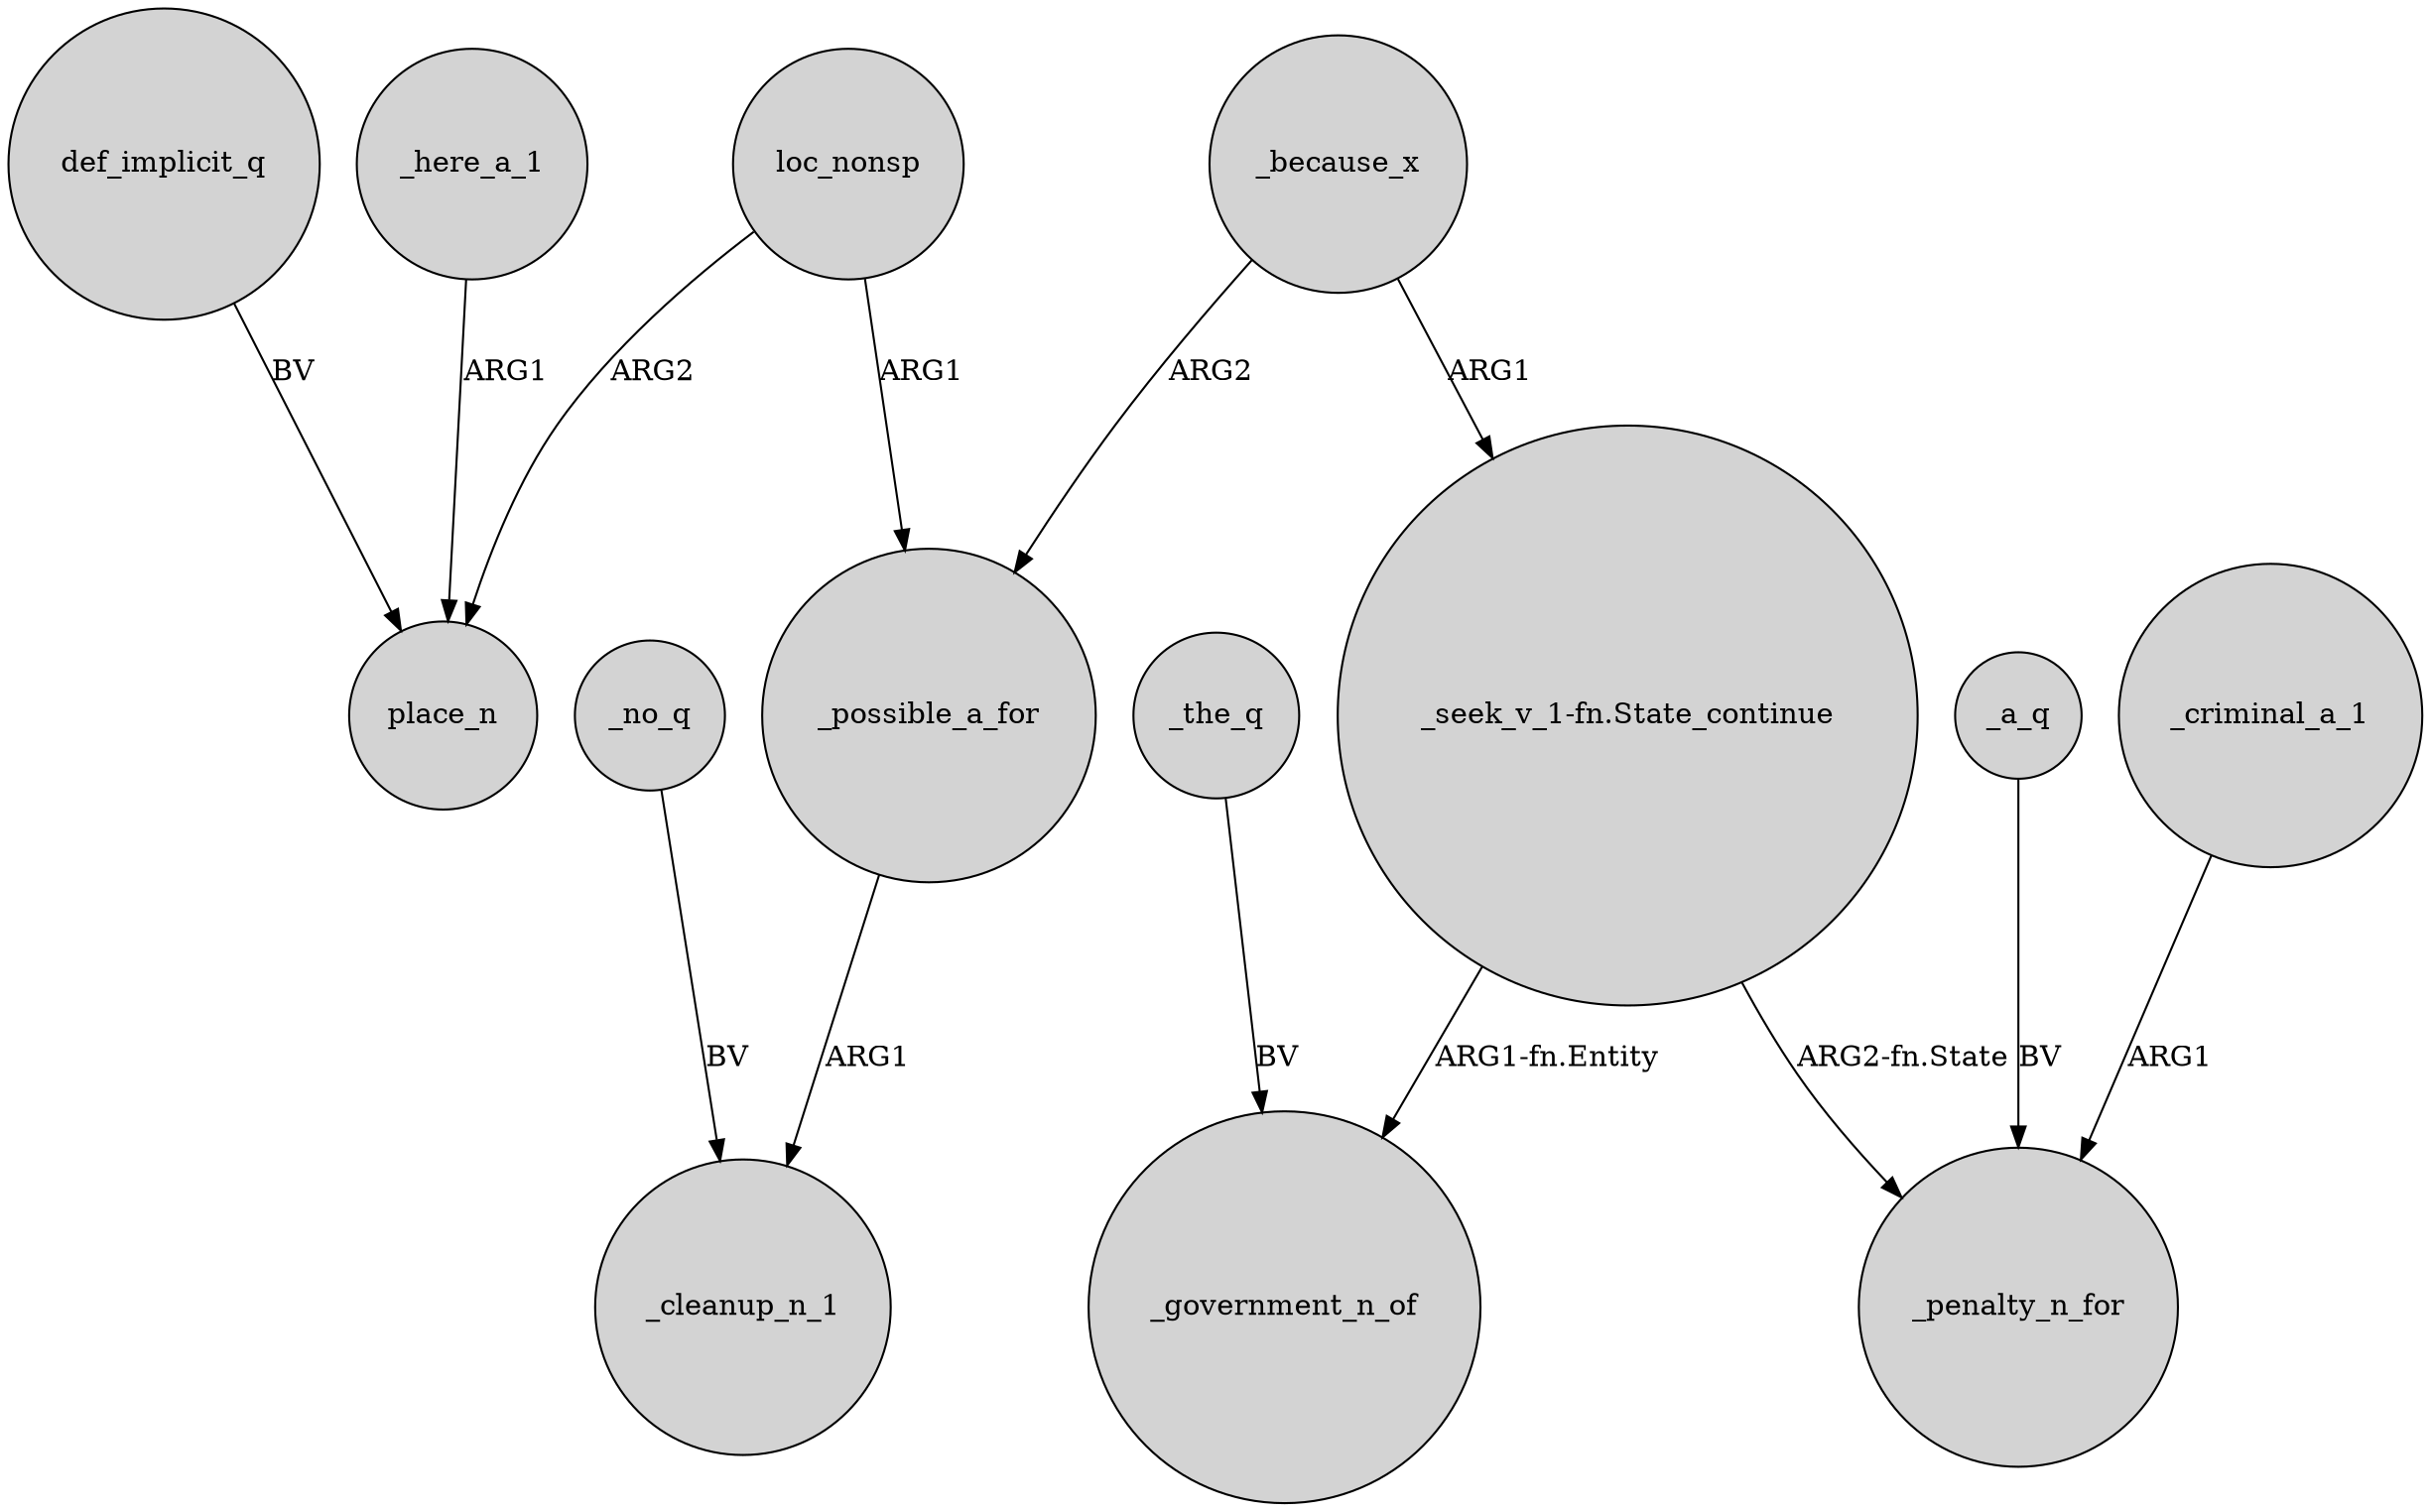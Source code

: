 digraph {
	node [shape=circle style=filled]
	loc_nonsp -> place_n [label=ARG2]
	_a_q -> _penalty_n_for [label=BV]
	_criminal_a_1 -> _penalty_n_for [label=ARG1]
	_no_q -> _cleanup_n_1 [label=BV]
	_here_a_1 -> place_n [label=ARG1]
	def_implicit_q -> place_n [label=BV]
	_possible_a_for -> _cleanup_n_1 [label=ARG1]
	"_seek_v_1-fn.State_continue" -> _penalty_n_for [label="ARG2-fn.State"]
	loc_nonsp -> _possible_a_for [label=ARG1]
	_because_x -> "_seek_v_1-fn.State_continue" [label=ARG1]
	_because_x -> _possible_a_for [label=ARG2]
	_the_q -> _government_n_of [label=BV]
	"_seek_v_1-fn.State_continue" -> _government_n_of [label="ARG1-fn.Entity"]
}
